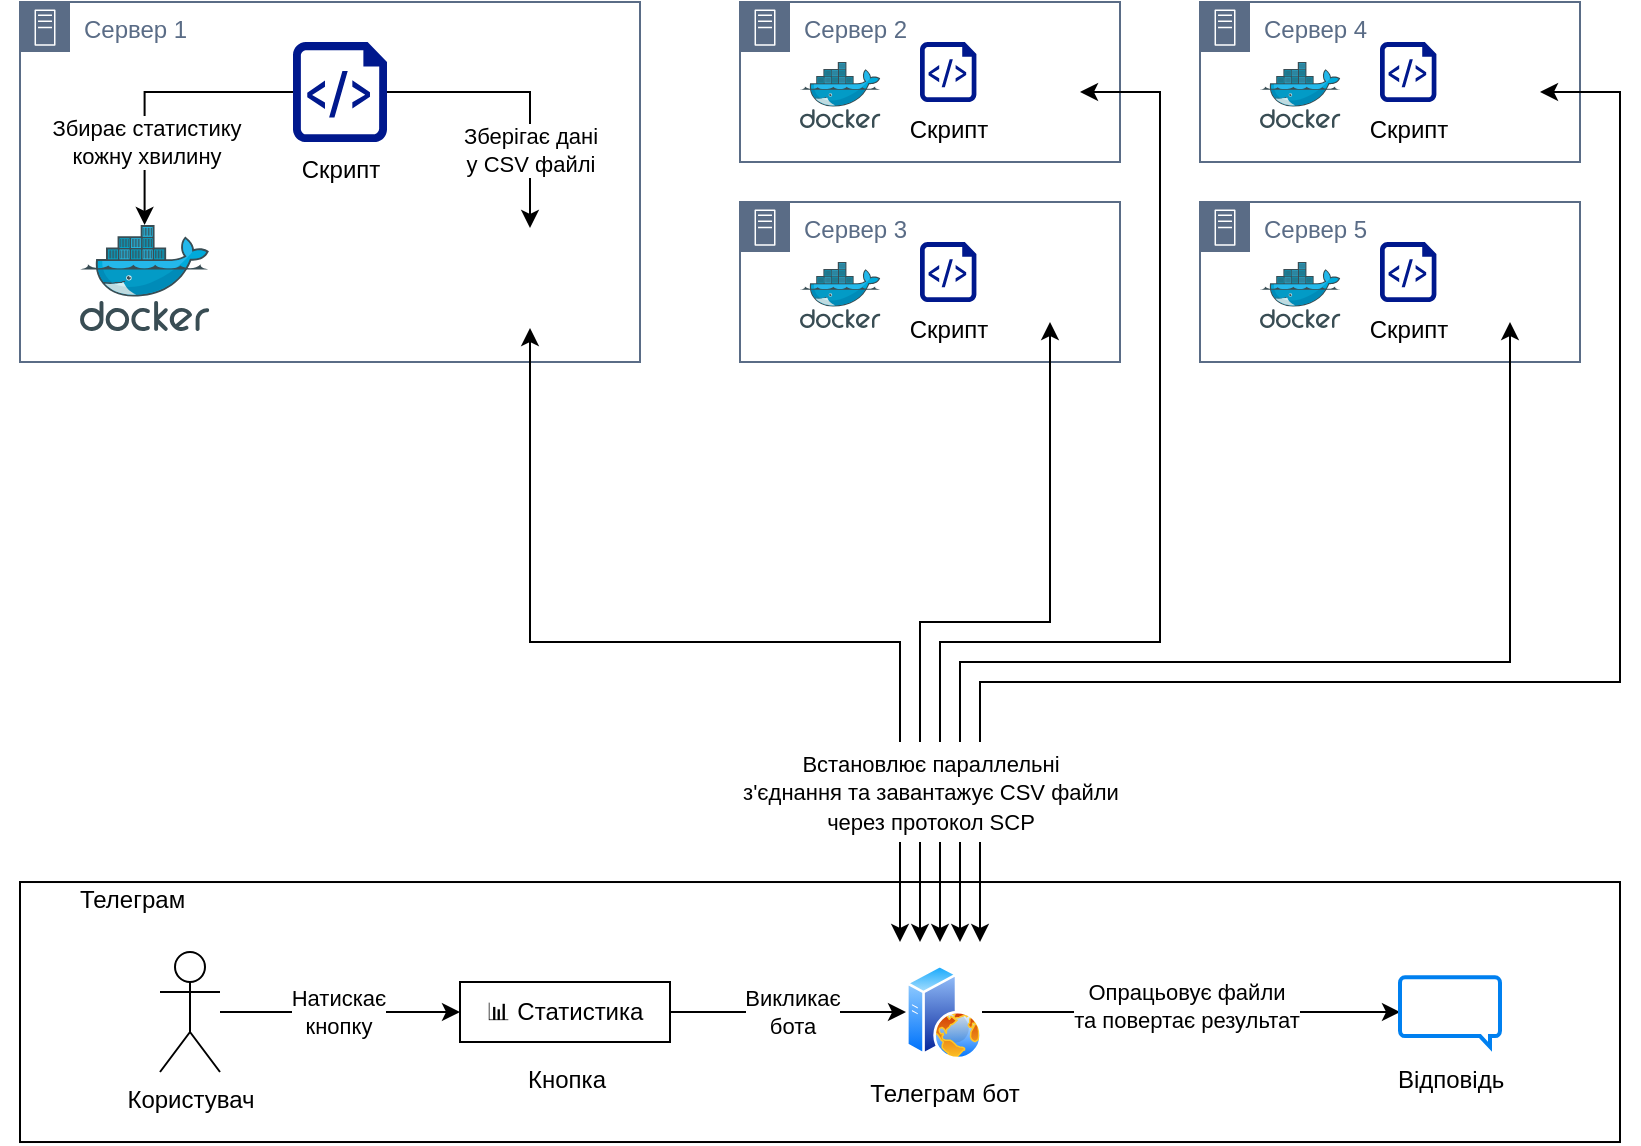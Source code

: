 <mxfile version="19.0.1" type="device"><diagram id="ZcbB0je6UNDQnz26jfAk" name="Page-1"><mxGraphModel dx="1248" dy="778" grid="1" gridSize="10" guides="1" tooltips="1" connect="1" arrows="1" fold="1" page="1" pageScale="1" pageWidth="850" pageHeight="1100" math="0" shadow="0"><root><mxCell id="0"/><mxCell id="1" parent="0"/><mxCell id="-0KN0DxQQHwIxwI2vj8G-2" value="Сервер 1" style="points=[[0,0],[0.25,0],[0.5,0],[0.75,0],[1,0],[1,0.25],[1,0.5],[1,0.75],[1,1],[0.75,1],[0.5,1],[0.25,1],[0,1],[0,0.75],[0,0.5],[0,0.25]];outlineConnect=0;gradientColor=none;html=1;whiteSpace=wrap;fontSize=12;fontStyle=0;container=1;pointerEvents=0;collapsible=0;recursiveResize=0;shape=mxgraph.aws4.group;grIcon=mxgraph.aws4.group_on_premise;strokeColor=#5A6C86;fillColor=none;verticalAlign=top;align=left;spacingLeft=30;fontColor=#5A6C86;dashed=0;" vertex="1" parent="1"><mxGeometry x="40" y="240" width="310" height="180" as="geometry"/></mxCell><mxCell id="-0KN0DxQQHwIxwI2vj8G-10" style="edgeStyle=orthogonalEdgeStyle;rounded=0;orthogonalLoop=1;jettySize=auto;html=1;" edge="1" parent="-0KN0DxQQHwIxwI2vj8G-2" source="-0KN0DxQQHwIxwI2vj8G-4" target="-0KN0DxQQHwIxwI2vj8G-8"><mxGeometry relative="1" as="geometry"/></mxCell><mxCell id="-0KN0DxQQHwIxwI2vj8G-34" value="Збирає статистику&lt;br&gt;кожну хвилину" style="edgeLabel;html=1;align=center;verticalAlign=middle;resizable=0;points=[];" vertex="1" connectable="0" parent="-0KN0DxQQHwIxwI2vj8G-10"><mxGeometry x="0.319" y="-1" relative="1" as="geometry"><mxPoint x="1" y="6" as="offset"/></mxGeometry></mxCell><mxCell id="-0KN0DxQQHwIxwI2vj8G-11" style="edgeStyle=orthogonalEdgeStyle;rounded=0;orthogonalLoop=1;jettySize=auto;html=1;" edge="1" parent="-0KN0DxQQHwIxwI2vj8G-2" source="-0KN0DxQQHwIxwI2vj8G-4" target="-0KN0DxQQHwIxwI2vj8G-5"><mxGeometry relative="1" as="geometry"/></mxCell><mxCell id="-0KN0DxQQHwIxwI2vj8G-35" value="Зберігає дані&lt;br&gt;у CSV файлі" style="edgeLabel;html=1;align=center;verticalAlign=middle;resizable=0;points=[];" vertex="1" connectable="0" parent="-0KN0DxQQHwIxwI2vj8G-11"><mxGeometry x="0.331" relative="1" as="geometry"><mxPoint y="7" as="offset"/></mxGeometry></mxCell><mxCell id="-0KN0DxQQHwIxwI2vj8G-4" value="Скрипт" style="sketch=0;aspect=fixed;pointerEvents=1;shadow=0;dashed=0;html=1;strokeColor=none;labelPosition=center;verticalLabelPosition=bottom;verticalAlign=top;align=center;fillColor=#00188D;shape=mxgraph.azure.script_file" vertex="1" parent="-0KN0DxQQHwIxwI2vj8G-2"><mxGeometry x="136.5" y="20" width="47" height="50" as="geometry"/></mxCell><mxCell id="-0KN0DxQQHwIxwI2vj8G-5" value="" style="shape=image;html=1;verticalAlign=top;verticalLabelPosition=bottom;labelBackgroundColor=#ffffff;imageAspect=0;aspect=fixed;image=https://cdn1.iconfinder.com/data/icons/bootstrap-vol-3/16/filetype-csv-128.png" vertex="1" parent="-0KN0DxQQHwIxwI2vj8G-2"><mxGeometry x="230" y="113" width="50" height="50" as="geometry"/></mxCell><mxCell id="-0KN0DxQQHwIxwI2vj8G-8" value="" style="sketch=0;aspect=fixed;html=1;points=[];align=center;image;fontSize=12;image=img/lib/mscae/Docker.svg;" vertex="1" parent="-0KN0DxQQHwIxwI2vj8G-2"><mxGeometry x="30" y="111.5" width="64.63" height="53" as="geometry"/></mxCell><mxCell id="-0KN0DxQQHwIxwI2vj8G-12" value="Сервер 2" style="points=[[0,0],[0.25,0],[0.5,0],[0.75,0],[1,0],[1,0.25],[1,0.5],[1,0.75],[1,1],[0.75,1],[0.5,1],[0.25,1],[0,1],[0,0.75],[0,0.5],[0,0.25]];outlineConnect=0;gradientColor=none;html=1;whiteSpace=wrap;fontSize=12;fontStyle=0;container=1;pointerEvents=0;collapsible=0;recursiveResize=0;shape=mxgraph.aws4.group;grIcon=mxgraph.aws4.group_on_premise;strokeColor=#5A6C86;fillColor=none;verticalAlign=top;align=left;spacingLeft=30;fontColor=#5A6C86;dashed=0;" vertex="1" parent="1"><mxGeometry x="400" y="240" width="190" height="80" as="geometry"/></mxCell><mxCell id="-0KN0DxQQHwIxwI2vj8G-15" value="Скрипт" style="sketch=0;aspect=fixed;pointerEvents=1;shadow=0;dashed=0;html=1;strokeColor=none;labelPosition=center;verticalLabelPosition=bottom;verticalAlign=top;align=center;fillColor=#00188D;shape=mxgraph.azure.script_file" vertex="1" parent="-0KN0DxQQHwIxwI2vj8G-12"><mxGeometry x="90" y="20" width="28.2" height="30" as="geometry"/></mxCell><mxCell id="-0KN0DxQQHwIxwI2vj8G-17" value="" style="sketch=0;aspect=fixed;html=1;points=[];align=center;image;fontSize=12;image=img/lib/mscae/Docker.svg;" vertex="1" parent="-0KN0DxQQHwIxwI2vj8G-12"><mxGeometry x="30" y="30" width="40.24" height="33" as="geometry"/></mxCell><mxCell id="-0KN0DxQQHwIxwI2vj8G-18" value="" style="shape=image;html=1;verticalAlign=top;verticalLabelPosition=bottom;labelBackgroundColor=#ffffff;imageAspect=0;aspect=fixed;image=https://cdn1.iconfinder.com/data/icons/bootstrap-vol-3/16/filetype-csv-128.png" vertex="1" parent="-0KN0DxQQHwIxwI2vj8G-12"><mxGeometry x="140" y="30" width="30" height="30" as="geometry"/></mxCell><mxCell id="-0KN0DxQQHwIxwI2vj8G-19" value="Сервер 3" style="points=[[0,0],[0.25,0],[0.5,0],[0.75,0],[1,0],[1,0.25],[1,0.5],[1,0.75],[1,1],[0.75,1],[0.5,1],[0.25,1],[0,1],[0,0.75],[0,0.5],[0,0.25]];outlineConnect=0;gradientColor=none;html=1;whiteSpace=wrap;fontSize=12;fontStyle=0;container=1;pointerEvents=0;collapsible=0;recursiveResize=0;shape=mxgraph.aws4.group;grIcon=mxgraph.aws4.group_on_premise;strokeColor=#5A6C86;fillColor=none;verticalAlign=top;align=left;spacingLeft=30;fontColor=#5A6C86;dashed=0;" vertex="1" parent="1"><mxGeometry x="400" y="340" width="190" height="80" as="geometry"/></mxCell><mxCell id="-0KN0DxQQHwIxwI2vj8G-20" value="Скрипт" style="sketch=0;aspect=fixed;pointerEvents=1;shadow=0;dashed=0;html=1;strokeColor=none;labelPosition=center;verticalLabelPosition=bottom;verticalAlign=top;align=center;fillColor=#00188D;shape=mxgraph.azure.script_file" vertex="1" parent="-0KN0DxQQHwIxwI2vj8G-19"><mxGeometry x="90" y="20" width="28.2" height="30" as="geometry"/></mxCell><mxCell id="-0KN0DxQQHwIxwI2vj8G-21" value="" style="sketch=0;aspect=fixed;html=1;points=[];align=center;image;fontSize=12;image=img/lib/mscae/Docker.svg;" vertex="1" parent="-0KN0DxQQHwIxwI2vj8G-19"><mxGeometry x="30" y="30" width="40.24" height="33" as="geometry"/></mxCell><mxCell id="-0KN0DxQQHwIxwI2vj8G-22" value="" style="shape=image;html=1;verticalAlign=top;verticalLabelPosition=bottom;labelBackgroundColor=#ffffff;imageAspect=0;aspect=fixed;image=https://cdn1.iconfinder.com/data/icons/bootstrap-vol-3/16/filetype-csv-128.png" vertex="1" parent="-0KN0DxQQHwIxwI2vj8G-19"><mxGeometry x="140" y="30" width="30" height="30" as="geometry"/></mxCell><mxCell id="-0KN0DxQQHwIxwI2vj8G-23" value="Сервер 4" style="points=[[0,0],[0.25,0],[0.5,0],[0.75,0],[1,0],[1,0.25],[1,0.5],[1,0.75],[1,1],[0.75,1],[0.5,1],[0.25,1],[0,1],[0,0.75],[0,0.5],[0,0.25]];outlineConnect=0;gradientColor=none;html=1;whiteSpace=wrap;fontSize=12;fontStyle=0;container=1;pointerEvents=0;collapsible=0;recursiveResize=0;shape=mxgraph.aws4.group;grIcon=mxgraph.aws4.group_on_premise;strokeColor=#5A6C86;fillColor=none;verticalAlign=top;align=left;spacingLeft=30;fontColor=#5A6C86;dashed=0;" vertex="1" parent="1"><mxGeometry x="630" y="240" width="190" height="80" as="geometry"/></mxCell><mxCell id="-0KN0DxQQHwIxwI2vj8G-24" value="Скрипт" style="sketch=0;aspect=fixed;pointerEvents=1;shadow=0;dashed=0;html=1;strokeColor=none;labelPosition=center;verticalLabelPosition=bottom;verticalAlign=top;align=center;fillColor=#00188D;shape=mxgraph.azure.script_file" vertex="1" parent="-0KN0DxQQHwIxwI2vj8G-23"><mxGeometry x="90" y="20" width="28.2" height="30" as="geometry"/></mxCell><mxCell id="-0KN0DxQQHwIxwI2vj8G-25" value="" style="sketch=0;aspect=fixed;html=1;points=[];align=center;image;fontSize=12;image=img/lib/mscae/Docker.svg;" vertex="1" parent="-0KN0DxQQHwIxwI2vj8G-23"><mxGeometry x="30" y="30" width="40.24" height="33" as="geometry"/></mxCell><mxCell id="-0KN0DxQQHwIxwI2vj8G-26" value="" style="shape=image;html=1;verticalAlign=top;verticalLabelPosition=bottom;labelBackgroundColor=#ffffff;imageAspect=0;aspect=fixed;image=https://cdn1.iconfinder.com/data/icons/bootstrap-vol-3/16/filetype-csv-128.png" vertex="1" parent="-0KN0DxQQHwIxwI2vj8G-23"><mxGeometry x="140" y="30" width="30" height="30" as="geometry"/></mxCell><mxCell id="-0KN0DxQQHwIxwI2vj8G-27" value="Сервер 5" style="points=[[0,0],[0.25,0],[0.5,0],[0.75,0],[1,0],[1,0.25],[1,0.5],[1,0.75],[1,1],[0.75,1],[0.5,1],[0.25,1],[0,1],[0,0.75],[0,0.5],[0,0.25]];outlineConnect=0;gradientColor=none;html=1;whiteSpace=wrap;fontSize=12;fontStyle=0;container=1;pointerEvents=0;collapsible=0;recursiveResize=0;shape=mxgraph.aws4.group;grIcon=mxgraph.aws4.group_on_premise;strokeColor=#5A6C86;fillColor=none;verticalAlign=top;align=left;spacingLeft=30;fontColor=#5A6C86;dashed=0;" vertex="1" parent="1"><mxGeometry x="630" y="340" width="190" height="80" as="geometry"/></mxCell><mxCell id="-0KN0DxQQHwIxwI2vj8G-28" value="Скрипт" style="sketch=0;aspect=fixed;pointerEvents=1;shadow=0;dashed=0;html=1;strokeColor=none;labelPosition=center;verticalLabelPosition=bottom;verticalAlign=top;align=center;fillColor=#00188D;shape=mxgraph.azure.script_file" vertex="1" parent="-0KN0DxQQHwIxwI2vj8G-27"><mxGeometry x="90" y="20" width="28.2" height="30" as="geometry"/></mxCell><mxCell id="-0KN0DxQQHwIxwI2vj8G-29" value="" style="sketch=0;aspect=fixed;html=1;points=[];align=center;image;fontSize=12;image=img/lib/mscae/Docker.svg;" vertex="1" parent="-0KN0DxQQHwIxwI2vj8G-27"><mxGeometry x="30" y="30" width="40.24" height="33" as="geometry"/></mxCell><mxCell id="-0KN0DxQQHwIxwI2vj8G-30" value="" style="shape=image;html=1;verticalAlign=top;verticalLabelPosition=bottom;labelBackgroundColor=#ffffff;imageAspect=0;aspect=fixed;image=https://cdn1.iconfinder.com/data/icons/bootstrap-vol-3/16/filetype-csv-128.png" vertex="1" parent="-0KN0DxQQHwIxwI2vj8G-27"><mxGeometry x="140" y="30" width="30" height="30" as="geometry"/></mxCell><mxCell id="-0KN0DxQQHwIxwI2vj8G-33" value="" style="rounded=0;whiteSpace=wrap;html=1;fillColor=none;" vertex="1" parent="1"><mxGeometry x="40" y="680.01" width="800" height="130" as="geometry"/></mxCell><mxCell id="-0KN0DxQQHwIxwI2vj8G-32" value="Телеграм" style="shape=image;html=1;verticalAlign=middle;verticalLabelPosition=middle;labelBackgroundColor=#ffffff;imageAspect=0;aspect=fixed;image=https://cdn4.iconfinder.com/data/icons/socialcones/508/Telegram-128.png;labelPosition=right;align=left;" vertex="1" parent="1"><mxGeometry x="30" y="670" width="38" height="38" as="geometry"/></mxCell><mxCell id="-0KN0DxQQHwIxwI2vj8G-39" style="edgeStyle=orthogonalEdgeStyle;rounded=0;orthogonalLoop=1;jettySize=auto;html=1;entryX=0;entryY=0.5;entryDx=0;entryDy=0;" edge="1" parent="1" source="-0KN0DxQQHwIxwI2vj8G-37" target="-0KN0DxQQHwIxwI2vj8G-38"><mxGeometry relative="1" as="geometry"/></mxCell><mxCell id="-0KN0DxQQHwIxwI2vj8G-40" value="Натискає&lt;br&gt;кнопку" style="edgeLabel;html=1;align=center;verticalAlign=middle;resizable=0;points=[];labelBackgroundColor=default;" vertex="1" connectable="0" parent="-0KN0DxQQHwIxwI2vj8G-39"><mxGeometry x="-0.022" relative="1" as="geometry"><mxPoint as="offset"/></mxGeometry></mxCell><mxCell id="-0KN0DxQQHwIxwI2vj8G-37" value="Користувач" style="shape=umlActor;verticalLabelPosition=bottom;verticalAlign=top;html=1;outlineConnect=0;fillColor=none;" vertex="1" parent="1"><mxGeometry x="110" y="715" width="30" height="60" as="geometry"/></mxCell><mxCell id="-0KN0DxQQHwIxwI2vj8G-42" style="edgeStyle=orthogonalEdgeStyle;rounded=0;orthogonalLoop=1;jettySize=auto;html=1;" edge="1" parent="1" source="-0KN0DxQQHwIxwI2vj8G-38" target="-0KN0DxQQHwIxwI2vj8G-41"><mxGeometry relative="1" as="geometry"/></mxCell><mxCell id="-0KN0DxQQHwIxwI2vj8G-58" value="Викликає&lt;br&gt;бота" style="edgeLabel;html=1;align=center;verticalAlign=middle;resizable=0;points=[];" vertex="1" connectable="0" parent="-0KN0DxQQHwIxwI2vj8G-42"><mxGeometry x="-0.181" y="-5" relative="1" as="geometry"><mxPoint x="12" y="-5" as="offset"/></mxGeometry></mxCell><mxCell id="-0KN0DxQQHwIxwI2vj8G-38" value="📊 Статистика" style="rounded=0;whiteSpace=wrap;html=1;fillColor=default;" vertex="1" parent="1"><mxGeometry x="260" y="730" width="105" height="30" as="geometry"/></mxCell><mxCell id="-0KN0DxQQHwIxwI2vj8G-43" style="rounded=0;orthogonalLoop=1;jettySize=auto;html=1;startArrow=classic;startFill=1;edgeStyle=orthogonalEdgeStyle;" edge="1" parent="1" target="-0KN0DxQQHwIxwI2vj8G-5"><mxGeometry relative="1" as="geometry"><mxPoint x="480" y="710" as="sourcePoint"/><Array as="points"><mxPoint x="480" y="560"/><mxPoint x="295" y="560"/></Array></mxGeometry></mxCell><mxCell id="-0KN0DxQQHwIxwI2vj8G-55" style="edgeStyle=none;rounded=0;orthogonalLoop=1;jettySize=auto;html=1;startArrow=none;startFill=0;" edge="1" parent="1" source="-0KN0DxQQHwIxwI2vj8G-41" target="-0KN0DxQQHwIxwI2vj8G-54"><mxGeometry relative="1" as="geometry"/></mxCell><mxCell id="-0KN0DxQQHwIxwI2vj8G-56" value="Опрацьовує файли&lt;br&gt;та повертає результат" style="edgeLabel;html=1;align=center;verticalAlign=middle;resizable=0;points=[];" vertex="1" connectable="0" parent="-0KN0DxQQHwIxwI2vj8G-55"><mxGeometry x="-0.135" y="-2" relative="1" as="geometry"><mxPoint x="11" y="-5" as="offset"/></mxGeometry></mxCell><mxCell id="-0KN0DxQQHwIxwI2vj8G-41" value="Телеграм бот" style="aspect=fixed;perimeter=ellipsePerimeter;html=1;align=center;shadow=0;dashed=0;spacingTop=3;image;image=img/lib/active_directory/web_server.svg;labelBackgroundColor=default;fillColor=default;" vertex="1" parent="1"><mxGeometry x="483" y="721.25" width="38" height="47.5" as="geometry"/></mxCell><mxCell id="-0KN0DxQQHwIxwI2vj8G-54" value="" style="html=1;verticalLabelPosition=bottom;align=center;labelBackgroundColor=#ffffff;verticalAlign=top;strokeWidth=2;strokeColor=#0080F0;shadow=0;dashed=0;shape=mxgraph.ios7.icons.message;fillColor=default;" vertex="1" parent="1"><mxGeometry x="730" y="727.64" width="50" height="34.75" as="geometry"/></mxCell><mxCell id="-0KN0DxQQHwIxwI2vj8G-59" style="edgeStyle=orthogonalEdgeStyle;rounded=0;orthogonalLoop=1;jettySize=auto;html=1;startArrow=classic;startFill=1;" edge="1" parent="1" source="-0KN0DxQQHwIxwI2vj8G-18"><mxGeometry relative="1" as="geometry"><mxPoint x="500" y="710" as="targetPoint"/><Array as="points"><mxPoint x="610" y="285"/><mxPoint x="610" y="560"/><mxPoint x="500" y="560"/><mxPoint x="500" y="710"/></Array></mxGeometry></mxCell><mxCell id="-0KN0DxQQHwIxwI2vj8G-60" style="edgeStyle=orthogonalEdgeStyle;rounded=0;orthogonalLoop=1;jettySize=auto;html=1;startArrow=classic;startFill=1;" edge="1" parent="1" source="-0KN0DxQQHwIxwI2vj8G-22"><mxGeometry relative="1" as="geometry"><mxPoint x="490" y="710" as="targetPoint"/><Array as="points"><mxPoint x="555" y="550"/><mxPoint x="490" y="550"/></Array></mxGeometry></mxCell><mxCell id="-0KN0DxQQHwIxwI2vj8G-61" style="edgeStyle=orthogonalEdgeStyle;rounded=0;orthogonalLoop=1;jettySize=auto;html=1;startArrow=classic;startFill=1;" edge="1" parent="1" source="-0KN0DxQQHwIxwI2vj8G-30"><mxGeometry relative="1" as="geometry"><mxPoint x="510" y="710" as="targetPoint"/><Array as="points"><mxPoint x="785" y="570"/><mxPoint x="510" y="570"/></Array></mxGeometry></mxCell><mxCell id="-0KN0DxQQHwIxwI2vj8G-62" style="edgeStyle=orthogonalEdgeStyle;rounded=0;orthogonalLoop=1;jettySize=auto;html=1;startArrow=classic;startFill=1;" edge="1" parent="1" source="-0KN0DxQQHwIxwI2vj8G-26"><mxGeometry relative="1" as="geometry"><mxPoint x="520" y="710" as="targetPoint"/><Array as="points"><mxPoint x="840" y="285"/><mxPoint x="840" y="580"/><mxPoint x="520" y="580"/></Array></mxGeometry></mxCell><mxCell id="-0KN0DxQQHwIxwI2vj8G-51" value="&lt;span style=&quot;font-size: 11px; background-color: rgb(255, 255, 255);&quot;&gt;Встановлює параллельні&lt;/span&gt;&lt;br style=&quot;font-size: 11px;&quot;&gt;&lt;span style=&quot;font-size: 11px; background-color: rgb(255, 255, 255);&quot;&gt;з'єднання та завантажує CSV файли&lt;/span&gt;&lt;br style=&quot;font-size: 11px;&quot;&gt;&lt;span style=&quot;font-size: 11px; background-color: rgb(255, 255, 255);&quot;&gt;через протокол SCP&lt;/span&gt;" style="text;html=1;align=center;verticalAlign=middle;resizable=0;points=[];autosize=1;strokeColor=none;fillColor=default;" vertex="1" parent="1"><mxGeometry x="390" y="610" width="210" height="50" as="geometry"/></mxCell><mxCell id="-0KN0DxQQHwIxwI2vj8G-63" value="Кнопка" style="text;html=1;align=center;verticalAlign=middle;resizable=0;points=[];autosize=1;strokeColor=none;fillColor=none;" vertex="1" parent="1"><mxGeometry x="282.5" y="768.75" width="60" height="20" as="geometry"/></mxCell><mxCell id="-0KN0DxQQHwIxwI2vj8G-64" value="Відповідь" style="text;html=1;align=center;verticalAlign=middle;resizable=0;points=[];autosize=1;strokeColor=none;fillColor=none;" vertex="1" parent="1"><mxGeometry x="720" y="768.75" width="70" height="20" as="geometry"/></mxCell></root></mxGraphModel></diagram></mxfile>